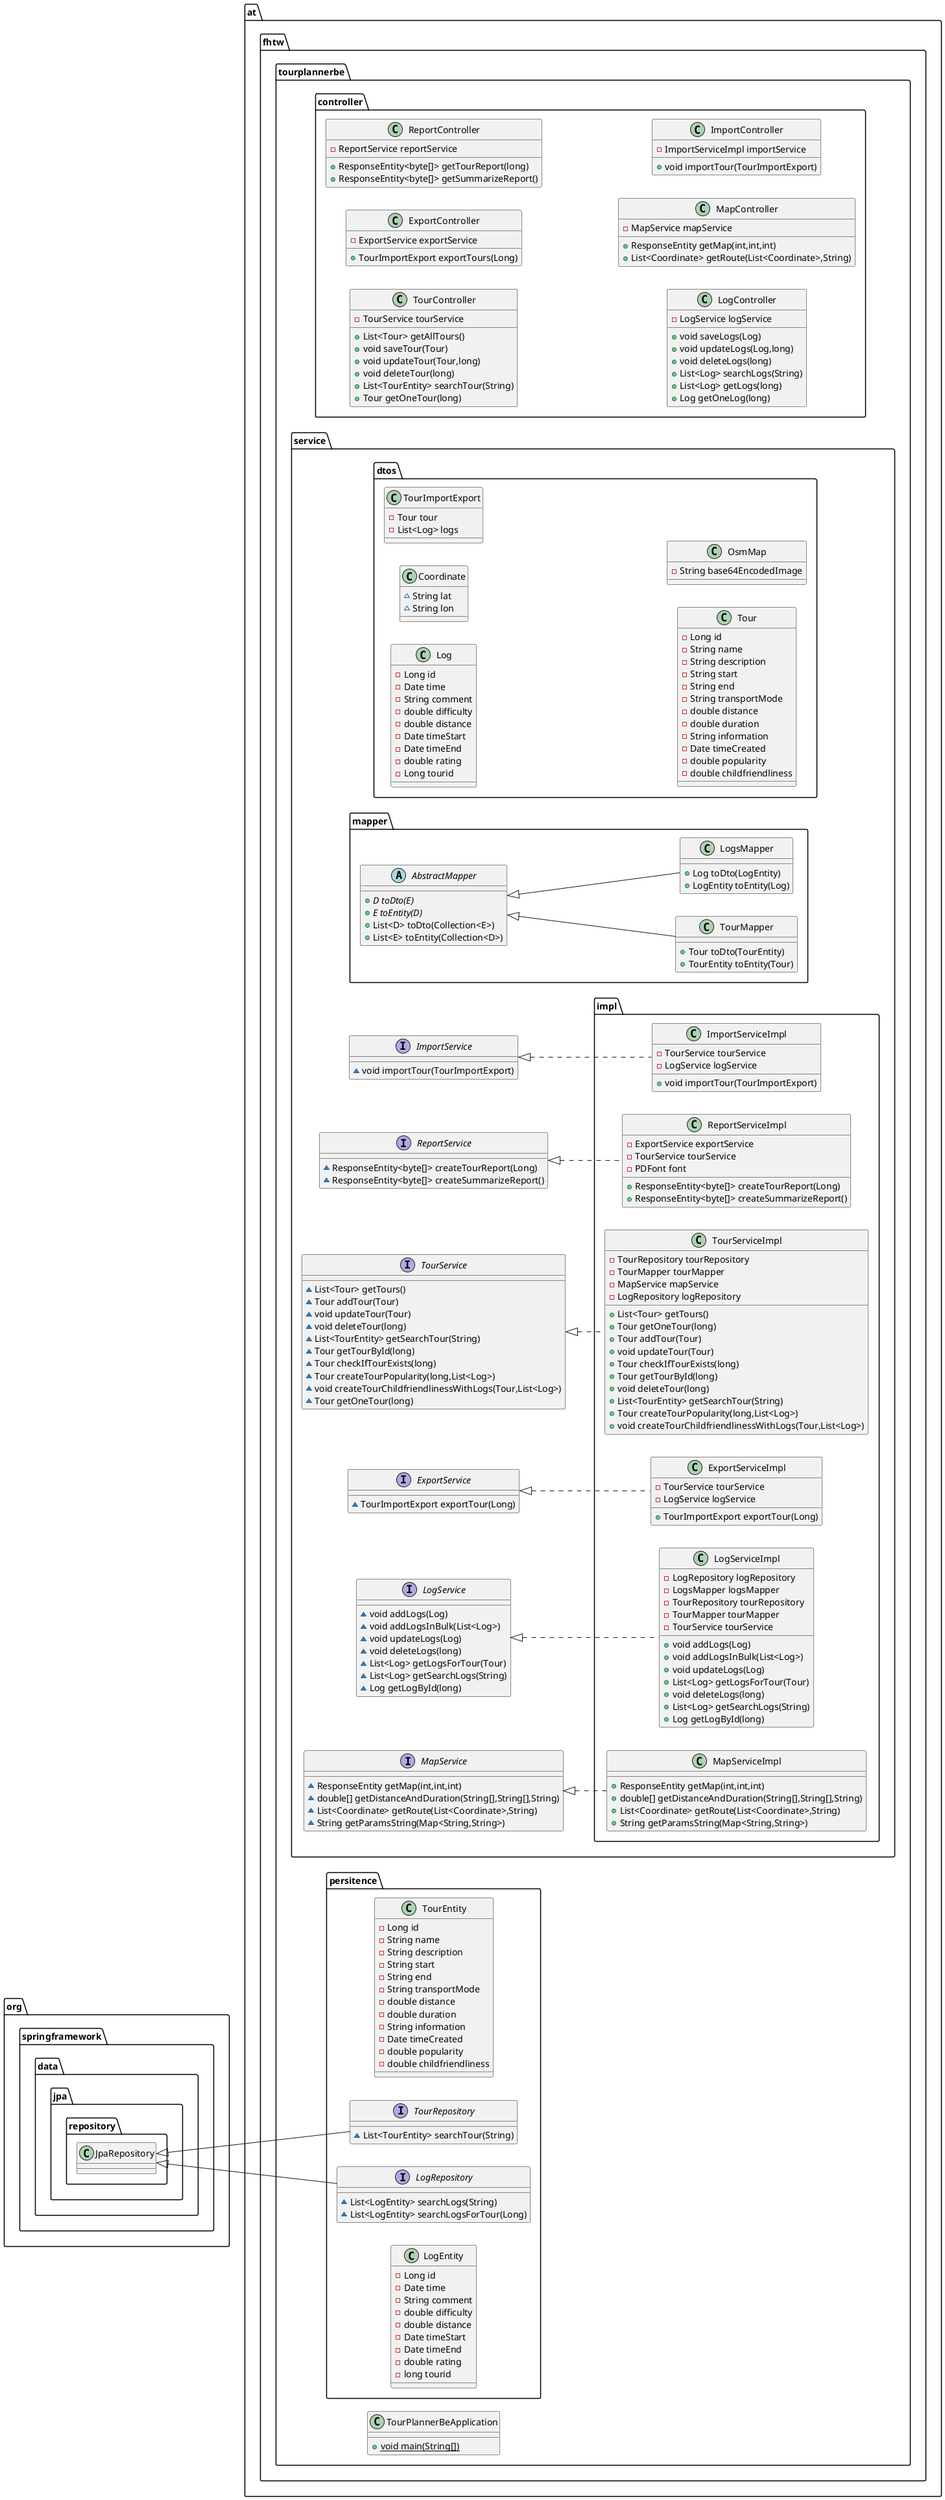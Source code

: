 @startuml
left to right direction
class at.fhtw.tourplannerbe.controller.TourController {
- TourService tourService
+ List<Tour> getAllTours()
+ void saveTour(Tour)
+ void updateTour(Tour,long)
+ void deleteTour(long)
+ List<TourEntity> searchTour(String)
+ Tour getOneTour(long)
}


interface at.fhtw.tourplannerbe.service.ImportService {
~ void importTour(TourImportExport)
}

class at.fhtw.tourplannerbe.service.impl.TourServiceImpl {
- TourRepository tourRepository
- TourMapper tourMapper
- MapService mapService
- LogRepository logRepository
+ List<Tour> getTours()
+ Tour getOneTour(long)
+ Tour addTour(Tour)
+ void updateTour(Tour)
+ Tour checkIfTourExists(long)
+ Tour getTourById(long)
+ void deleteTour(long)
+ List<TourEntity> getSearchTour(String)
+ Tour createTourPopularity(long,List<Log>)
+ void createTourChildfriendlinessWithLogs(Tour,List<Log>)
}


class at.fhtw.tourplannerbe.TourPlannerBeApplication {
+ {static} void main(String[])
}

class at.fhtw.tourplannerbe.service.dtos.Log {
- Long id
- Date time
- String comment
- double difficulty
- double distance
- Date timeStart
- Date timeEnd
- double rating
- Long tourid
}

class at.fhtw.tourplannerbe.persitence.TourEntity {
- Long id
- String name
- String description
- String start
- String end
- String transportMode
- double distance
- double duration
- String information
- Date timeCreated
- double popularity
- double childfriendliness
}

interface at.fhtw.tourplannerbe.service.ReportService {
~ ResponseEntity<byte[]> createTourReport(Long)
~ ResponseEntity<byte[]> createSummarizeReport()
}

interface at.fhtw.tourplannerbe.service.TourService {
~ List<Tour> getTours()
~ Tour addTour(Tour)
~ void updateTour(Tour)
~ void deleteTour(long)
~ List<TourEntity> getSearchTour(String)
~ Tour getTourById(long)
~ Tour checkIfTourExists(long)
~ Tour createTourPopularity(long,List<Log>)
~ void createTourChildfriendlinessWithLogs(Tour,List<Log>)
~ Tour getOneTour(long)
}

class at.fhtw.tourplannerbe.service.impl.MapServiceImpl {
+ ResponseEntity getMap(int,int,int)
+ double[] getDistanceAndDuration(String[],String[],String)
+ List<Coordinate> getRoute(List<Coordinate>,String)
+ String getParamsString(Map<String,String>)
}

class at.fhtw.tourplannerbe.controller.ExportController {
- ExportService exportService
+ TourImportExport exportTours(Long)
}


class at.fhtw.tourplannerbe.controller.ReportController {
- ReportService reportService
+ ResponseEntity<byte[]> getTourReport(long)
+ ResponseEntity<byte[]> getSummarizeReport()
}


class at.fhtw.tourplannerbe.service.dtos.Coordinate {
~ String lat
~ String lon
}

interface at.fhtw.tourplannerbe.service.ExportService {
~ TourImportExport exportTour(Long)
}

class at.fhtw.tourplannerbe.service.mapper.TourMapper {
+ Tour toDto(TourEntity)
+ TourEntity toEntity(Tour)
}

class at.fhtw.tourplannerbe.service.mapper.LogsMapper {
+ Log toDto(LogEntity)
+ LogEntity toEntity(Log)
}

class at.fhtw.tourplannerbe.service.impl.LogServiceImpl {
- LogRepository logRepository
- LogsMapper logsMapper
- TourRepository tourRepository
- TourMapper tourMapper
- TourService tourService
+ void addLogs(Log)
+ void addLogsInBulk(List<Log>)
+ void updateLogs(Log)
+ List<Log> getLogsForTour(Tour)
+ void deleteLogs(long)
+ List<Log> getSearchLogs(String)
+ Log getLogById(long)
}


interface at.fhtw.tourplannerbe.persitence.TourRepository {
~ List<TourEntity> searchTour(String)
}

class at.fhtw.tourplannerbe.service.dtos.TourImportExport {
- Tour tour
- List<Log> logs
}

interface at.fhtw.tourplannerbe.persitence.LogRepository {
~ List<LogEntity> searchLogs(String)
~ List<LogEntity> searchLogsForTour(Long)
}

class at.fhtw.tourplannerbe.controller.LogController {
- LogService logService
+ void saveLogs(Log)
+ void updateLogs(Log,long)
+ void deleteLogs(long)
+ List<Log> searchLogs(String)
+ List<Log> getLogs(long)
+ Log getOneLog(long)
}


class at.fhtw.tourplannerbe.controller.MapController {
- MapService mapService
+ ResponseEntity getMap(int,int,int)
+ List<Coordinate> getRoute(List<Coordinate>,String)
}


interface at.fhtw.tourplannerbe.service.LogService {
~ void addLogs(Log)
~ void addLogsInBulk(List<Log>)
~ void updateLogs(Log)
~ void deleteLogs(long)
~ List<Log> getLogsForTour(Tour)
~ List<Log> getSearchLogs(String)
~ Log getLogById(long)
}

class at.fhtw.tourplannerbe.service.impl.ExportServiceImpl {
- TourService tourService
- LogService logService
+ TourImportExport exportTour(Long)
}


class at.fhtw.tourplannerbe.service.dtos.Tour {
- Long id
- String name
- String description
- String start
- String end
- String transportMode
- double distance
- double duration
- String information
- Date timeCreated
- double popularity
- double childfriendliness
}

class at.fhtw.tourplannerbe.service.dtos.OsmMap {
- String base64EncodedImage
}

abstract class at.fhtw.tourplannerbe.service.mapper.AbstractMapper {
+ {abstract}D toDto(E)
+ {abstract}E toEntity(D)
+ List<D> toDto(Collection<E>)
+ List<E> toEntity(Collection<D>)
}

class at.fhtw.tourplannerbe.controller.ImportController {
- ImportServiceImpl importService
+ void importTour(TourImportExport)
}


class at.fhtw.tourplannerbe.service.impl.ImportServiceImpl {
- TourService tourService
- LogService logService
+ void importTour(TourImportExport)
}


class at.fhtw.tourplannerbe.persitence.LogEntity {
- Long id
- Date time
- String comment
- double difficulty
- double distance
- Date timeStart
- Date timeEnd
- double rating
- long tourid
}

interface at.fhtw.tourplannerbe.service.MapService {
~ ResponseEntity getMap(int,int,int)
~ double[] getDistanceAndDuration(String[],String[],String)
~ List<Coordinate> getRoute(List<Coordinate>,String)
~ String getParamsString(Map<String,String>)
}

class at.fhtw.tourplannerbe.service.impl.ReportServiceImpl {
- ExportService exportService
- TourService tourService
- PDFont font
+ ResponseEntity<byte[]> createTourReport(Long)
+ ResponseEntity<byte[]> createSummarizeReport()
}




at.fhtw.tourplannerbe.service.TourService <|.. at.fhtw.tourplannerbe.service.impl.TourServiceImpl
at.fhtw.tourplannerbe.service.MapService <|.. at.fhtw.tourplannerbe.service.impl.MapServiceImpl
at.fhtw.tourplannerbe.service.mapper.AbstractMapper <|-- at.fhtw.tourplannerbe.service.mapper.TourMapper
at.fhtw.tourplannerbe.service.mapper.AbstractMapper <|-- at.fhtw.tourplannerbe.service.mapper.LogsMapper
at.fhtw.tourplannerbe.service.LogService <|.. at.fhtw.tourplannerbe.service.impl.LogServiceImpl
org.springframework.data.jpa.repository.JpaRepository <|-- at.fhtw.tourplannerbe.persitence.TourRepository
org.springframework.data.jpa.repository.JpaRepository <|-- at.fhtw.tourplannerbe.persitence.LogRepository
at.fhtw.tourplannerbe.service.ExportService <|.. at.fhtw.tourplannerbe.service.impl.ExportServiceImpl
at.fhtw.tourplannerbe.service.ImportService <|.. at.fhtw.tourplannerbe.service.impl.ImportServiceImpl
at.fhtw.tourplannerbe.service.ReportService <|.. at.fhtw.tourplannerbe.service.impl.ReportServiceImpl
@enduml